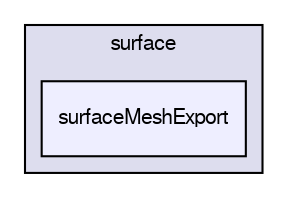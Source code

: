 digraph "applications/utilities/surface/surfaceMeshExport" {
  bgcolor=transparent;
  compound=true
  node [ fontsize="10", fontname="FreeSans"];
  edge [ labelfontsize="10", labelfontname="FreeSans"];
  subgraph clusterdir_f17de662d5fa06afbf0442aecb6ca0a0 {
    graph [ bgcolor="#ddddee", pencolor="black", label="surface" fontname="FreeSans", fontsize="10", URL="dir_f17de662d5fa06afbf0442aecb6ca0a0.html"]
  dir_de41fbe42dafa2f810d15a2923e335f9 [shape=box, label="surfaceMeshExport", style="filled", fillcolor="#eeeeff", pencolor="black", URL="dir_de41fbe42dafa2f810d15a2923e335f9.html"];
  }
}

